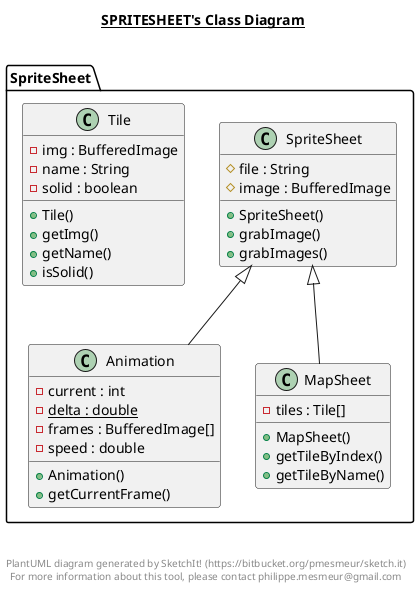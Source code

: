 @startuml

title __SPRITESHEET's Class Diagram__\n

  namespace SpriteSheet {
    class SpriteSheet.Animation {
        - current : int
        {static} - delta : double
        - frames : BufferedImage[]
        - speed : double
        + Animation()
        + getCurrentFrame()
    }
  }
  

  namespace SpriteSheet {
    class SpriteSheet.MapSheet {
        - tiles : Tile[]
        + MapSheet()
        + getTileByIndex()
        + getTileByName()
    }
  }
  

  namespace SpriteSheet {
    class SpriteSheet.SpriteSheet {
        # file : String
        # image : BufferedImage
        + SpriteSheet()
        + grabImage()
        + grabImages()
    }
  }
  

  namespace SpriteSheet {
    class SpriteSheet.Tile {
        - img : BufferedImage
        - name : String
        - solid : boolean
        + Tile()
        + getImg()
        + getName()
        + isSolid()
    }
  }
  

  SpriteSheet.Animation -up-|> SpriteSheet.SpriteSheet
  SpriteSheet.MapSheet -up-|> SpriteSheet.SpriteSheet


right footer


PlantUML diagram generated by SketchIt! (https://bitbucket.org/pmesmeur/sketch.it)
For more information about this tool, please contact philippe.mesmeur@gmail.com
endfooter

@enduml

